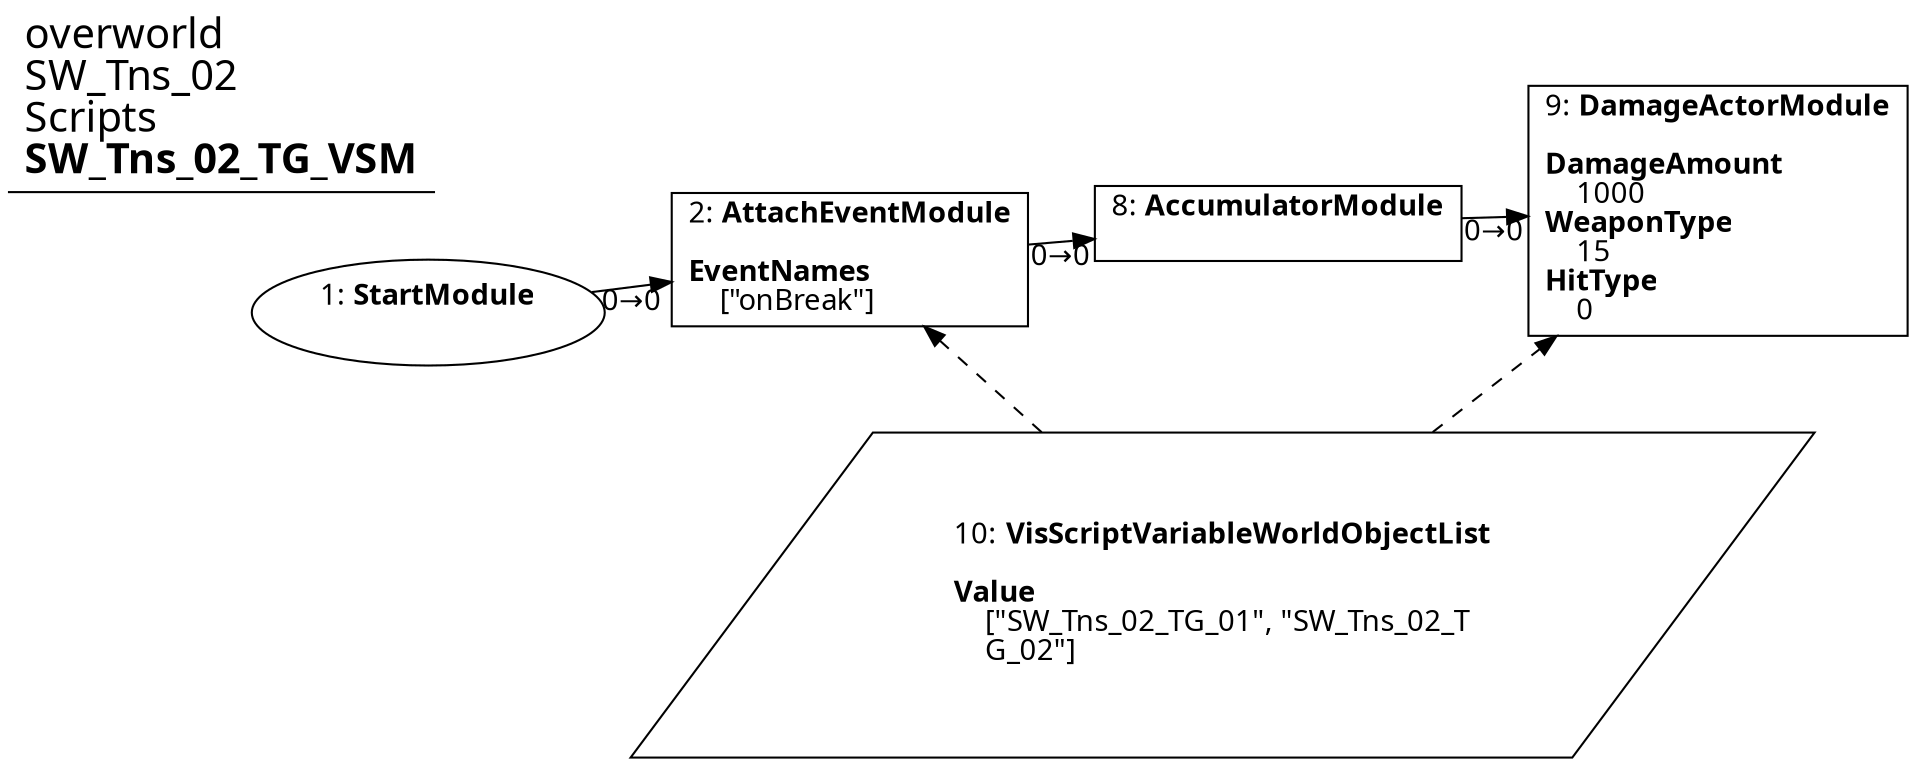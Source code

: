 digraph {
    layout = fdp;
    overlap = prism;
    sep = "+16";
    splines = spline;

    node [ shape = box ];

    graph [ fontname = "Segoe UI" ];
    node [ fontname = "Segoe UI" ];
    edge [ fontname = "Segoe UI" ];

    1 [ label = <1: <b>StartModule</b><br/><br/>> ];
    1 [ shape = oval ]
    1 [ pos = "0.13900001,-0.37800002!" ];
    1 -> 2 [ label = "0→0" ];

    2 [ label = <2: <b>AttachEventModule</b><br/><br/><b>EventNames</b><br align="left"/>    [&quot;onBreak&quot;]<br align="left"/>> ];
    2 [ pos = "0.38200003,-0.37800002!" ];
    2 -> 8 [ label = "0→0" ];
    10 -> 2 [ style = dashed ];

    8 [ label = <8: <b>AccumulatorModule</b><br/><br/>> ];
    8 [ pos = "0.59900004,-0.37800002!" ];
    8 -> 9 [ label = "0→0" ];

    9 [ label = <9: <b>DamageActorModule</b><br/><br/><b>DamageAmount</b><br align="left"/>    1000<br align="left"/><b>WeaponType</b><br align="left"/>    15<br align="left"/><b>HitType</b><br align="left"/>    0<br align="left"/>> ];
    9 [ pos = "0.87000006,-0.37800002!" ];
    10 -> 9 [ style = dashed ];

    10 [ label = <10: <b>VisScriptVariableWorldObjectList</b><br/><br/><b>Value</b><br align="left"/>    [&quot;SW_Tns_02_TG_01&quot;, &quot;SW_Tns_02_T<br align="left"/>    G_02&quot;]<br align="left"/>> ];
    10 [ shape = parallelogram ]
    10 [ pos = "0.59900004,-0.578!" ];

    title [ pos = "0.13800001,-0.377!" ];
    title [ shape = underline ];
    title [ label = <<font point-size="20">overworld<br align="left"/>SW_Tns_02<br align="left"/>Scripts<br align="left"/><b>SW_Tns_02_TG_VSM</b><br align="left"/></font>> ];
}
